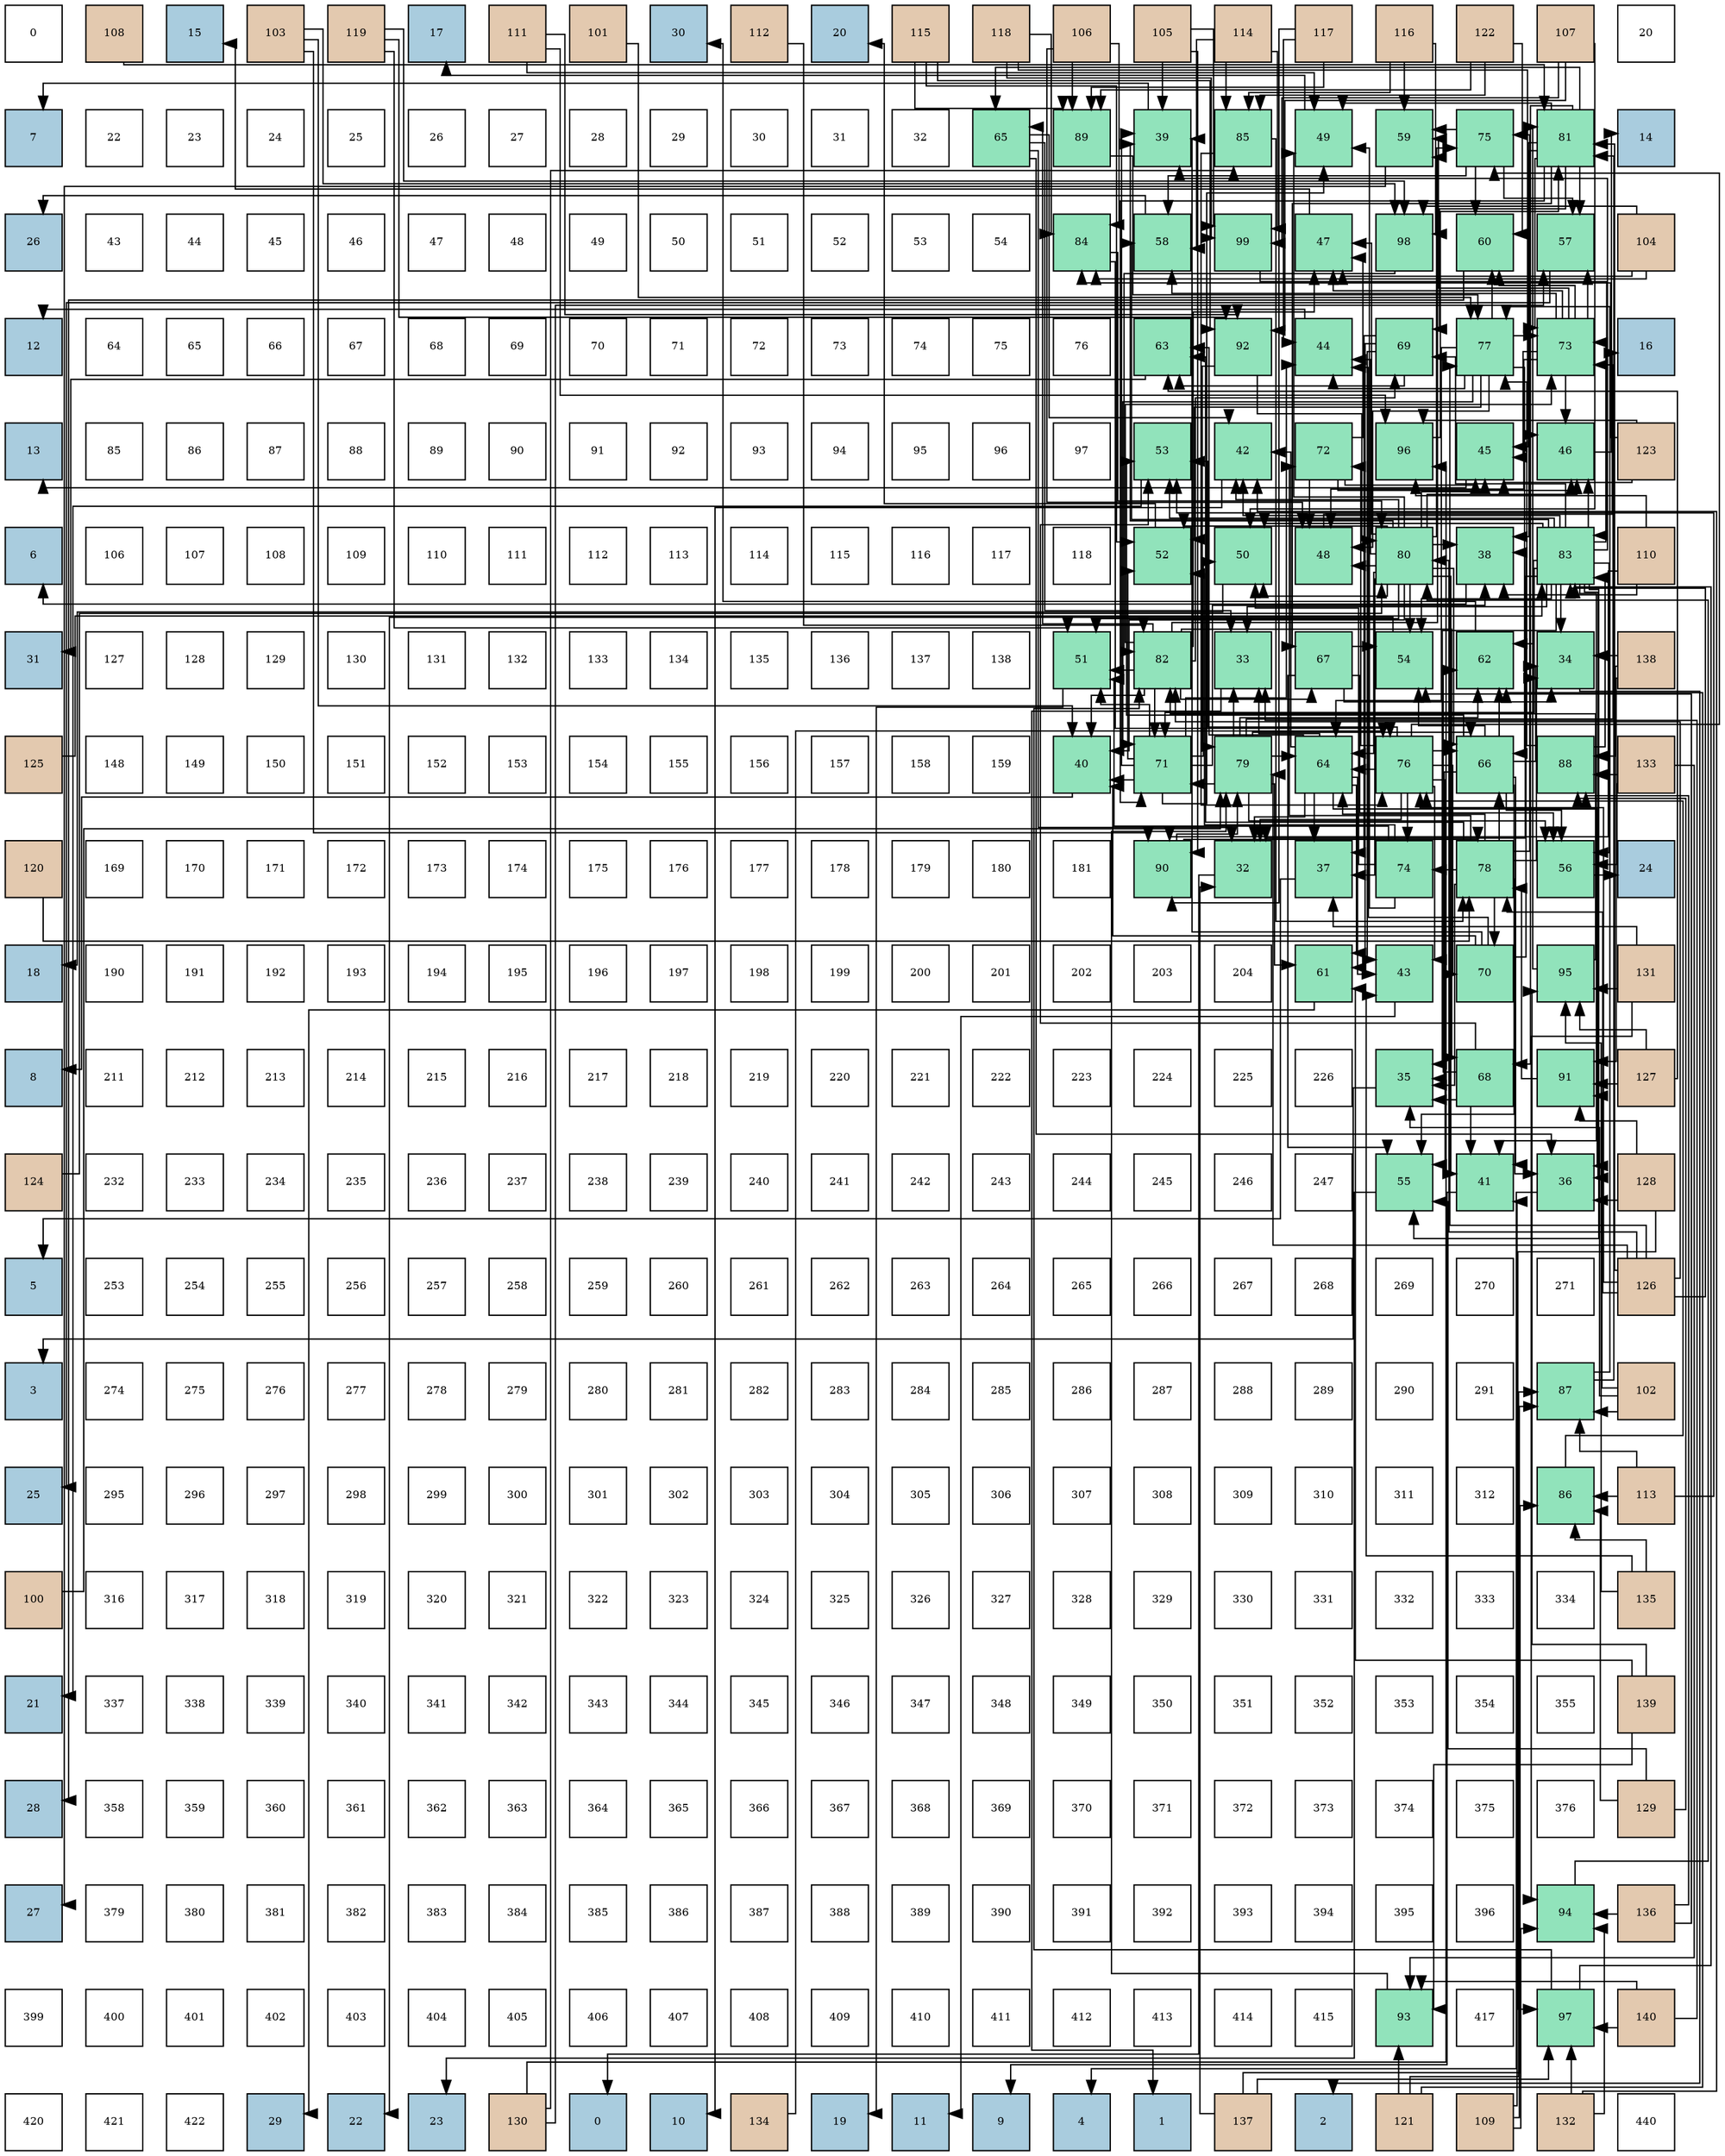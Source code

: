 digraph layout{
 rankdir=TB;
 splines=ortho;
 node [style=filled shape=square fixedsize=true width=0.6];
0[label="0", fontsize=8, fillcolor="#ffffff"];
1[label="108", fontsize=8, fillcolor="#e3c9af"];
2[label="15", fontsize=8, fillcolor="#a9ccde"];
3[label="103", fontsize=8, fillcolor="#e3c9af"];
4[label="119", fontsize=8, fillcolor="#e3c9af"];
5[label="17", fontsize=8, fillcolor="#a9ccde"];
6[label="111", fontsize=8, fillcolor="#e3c9af"];
7[label="101", fontsize=8, fillcolor="#e3c9af"];
8[label="30", fontsize=8, fillcolor="#a9ccde"];
9[label="112", fontsize=8, fillcolor="#e3c9af"];
10[label="20", fontsize=8, fillcolor="#a9ccde"];
11[label="115", fontsize=8, fillcolor="#e3c9af"];
12[label="118", fontsize=8, fillcolor="#e3c9af"];
13[label="106", fontsize=8, fillcolor="#e3c9af"];
14[label="105", fontsize=8, fillcolor="#e3c9af"];
15[label="114", fontsize=8, fillcolor="#e3c9af"];
16[label="117", fontsize=8, fillcolor="#e3c9af"];
17[label="116", fontsize=8, fillcolor="#e3c9af"];
18[label="122", fontsize=8, fillcolor="#e3c9af"];
19[label="107", fontsize=8, fillcolor="#e3c9af"];
20[label="20", fontsize=8, fillcolor="#ffffff"];
21[label="7", fontsize=8, fillcolor="#a9ccde"];
22[label="22", fontsize=8, fillcolor="#ffffff"];
23[label="23", fontsize=8, fillcolor="#ffffff"];
24[label="24", fontsize=8, fillcolor="#ffffff"];
25[label="25", fontsize=8, fillcolor="#ffffff"];
26[label="26", fontsize=8, fillcolor="#ffffff"];
27[label="27", fontsize=8, fillcolor="#ffffff"];
28[label="28", fontsize=8, fillcolor="#ffffff"];
29[label="29", fontsize=8, fillcolor="#ffffff"];
30[label="30", fontsize=8, fillcolor="#ffffff"];
31[label="31", fontsize=8, fillcolor="#ffffff"];
32[label="32", fontsize=8, fillcolor="#ffffff"];
33[label="65", fontsize=8, fillcolor="#91e3bb"];
34[label="89", fontsize=8, fillcolor="#91e3bb"];
35[label="39", fontsize=8, fillcolor="#91e3bb"];
36[label="85", fontsize=8, fillcolor="#91e3bb"];
37[label="49", fontsize=8, fillcolor="#91e3bb"];
38[label="59", fontsize=8, fillcolor="#91e3bb"];
39[label="75", fontsize=8, fillcolor="#91e3bb"];
40[label="81", fontsize=8, fillcolor="#91e3bb"];
41[label="14", fontsize=8, fillcolor="#a9ccde"];
42[label="26", fontsize=8, fillcolor="#a9ccde"];
43[label="43", fontsize=8, fillcolor="#ffffff"];
44[label="44", fontsize=8, fillcolor="#ffffff"];
45[label="45", fontsize=8, fillcolor="#ffffff"];
46[label="46", fontsize=8, fillcolor="#ffffff"];
47[label="47", fontsize=8, fillcolor="#ffffff"];
48[label="48", fontsize=8, fillcolor="#ffffff"];
49[label="49", fontsize=8, fillcolor="#ffffff"];
50[label="50", fontsize=8, fillcolor="#ffffff"];
51[label="51", fontsize=8, fillcolor="#ffffff"];
52[label="52", fontsize=8, fillcolor="#ffffff"];
53[label="53", fontsize=8, fillcolor="#ffffff"];
54[label="54", fontsize=8, fillcolor="#ffffff"];
55[label="84", fontsize=8, fillcolor="#91e3bb"];
56[label="58", fontsize=8, fillcolor="#91e3bb"];
57[label="99", fontsize=8, fillcolor="#91e3bb"];
58[label="47", fontsize=8, fillcolor="#91e3bb"];
59[label="98", fontsize=8, fillcolor="#91e3bb"];
60[label="60", fontsize=8, fillcolor="#91e3bb"];
61[label="57", fontsize=8, fillcolor="#91e3bb"];
62[label="104", fontsize=8, fillcolor="#e3c9af"];
63[label="12", fontsize=8, fillcolor="#a9ccde"];
64[label="64", fontsize=8, fillcolor="#ffffff"];
65[label="65", fontsize=8, fillcolor="#ffffff"];
66[label="66", fontsize=8, fillcolor="#ffffff"];
67[label="67", fontsize=8, fillcolor="#ffffff"];
68[label="68", fontsize=8, fillcolor="#ffffff"];
69[label="69", fontsize=8, fillcolor="#ffffff"];
70[label="70", fontsize=8, fillcolor="#ffffff"];
71[label="71", fontsize=8, fillcolor="#ffffff"];
72[label="72", fontsize=8, fillcolor="#ffffff"];
73[label="73", fontsize=8, fillcolor="#ffffff"];
74[label="74", fontsize=8, fillcolor="#ffffff"];
75[label="75", fontsize=8, fillcolor="#ffffff"];
76[label="76", fontsize=8, fillcolor="#ffffff"];
77[label="63", fontsize=8, fillcolor="#91e3bb"];
78[label="92", fontsize=8, fillcolor="#91e3bb"];
79[label="44", fontsize=8, fillcolor="#91e3bb"];
80[label="69", fontsize=8, fillcolor="#91e3bb"];
81[label="77", fontsize=8, fillcolor="#91e3bb"];
82[label="73", fontsize=8, fillcolor="#91e3bb"];
83[label="16", fontsize=8, fillcolor="#a9ccde"];
84[label="13", fontsize=8, fillcolor="#a9ccde"];
85[label="85", fontsize=8, fillcolor="#ffffff"];
86[label="86", fontsize=8, fillcolor="#ffffff"];
87[label="87", fontsize=8, fillcolor="#ffffff"];
88[label="88", fontsize=8, fillcolor="#ffffff"];
89[label="89", fontsize=8, fillcolor="#ffffff"];
90[label="90", fontsize=8, fillcolor="#ffffff"];
91[label="91", fontsize=8, fillcolor="#ffffff"];
92[label="92", fontsize=8, fillcolor="#ffffff"];
93[label="93", fontsize=8, fillcolor="#ffffff"];
94[label="94", fontsize=8, fillcolor="#ffffff"];
95[label="95", fontsize=8, fillcolor="#ffffff"];
96[label="96", fontsize=8, fillcolor="#ffffff"];
97[label="97", fontsize=8, fillcolor="#ffffff"];
98[label="53", fontsize=8, fillcolor="#91e3bb"];
99[label="42", fontsize=8, fillcolor="#91e3bb"];
100[label="72", fontsize=8, fillcolor="#91e3bb"];
101[label="96", fontsize=8, fillcolor="#91e3bb"];
102[label="45", fontsize=8, fillcolor="#91e3bb"];
103[label="46", fontsize=8, fillcolor="#91e3bb"];
104[label="123", fontsize=8, fillcolor="#e3c9af"];
105[label="6", fontsize=8, fillcolor="#a9ccde"];
106[label="106", fontsize=8, fillcolor="#ffffff"];
107[label="107", fontsize=8, fillcolor="#ffffff"];
108[label="108", fontsize=8, fillcolor="#ffffff"];
109[label="109", fontsize=8, fillcolor="#ffffff"];
110[label="110", fontsize=8, fillcolor="#ffffff"];
111[label="111", fontsize=8, fillcolor="#ffffff"];
112[label="112", fontsize=8, fillcolor="#ffffff"];
113[label="113", fontsize=8, fillcolor="#ffffff"];
114[label="114", fontsize=8, fillcolor="#ffffff"];
115[label="115", fontsize=8, fillcolor="#ffffff"];
116[label="116", fontsize=8, fillcolor="#ffffff"];
117[label="117", fontsize=8, fillcolor="#ffffff"];
118[label="118", fontsize=8, fillcolor="#ffffff"];
119[label="52", fontsize=8, fillcolor="#91e3bb"];
120[label="50", fontsize=8, fillcolor="#91e3bb"];
121[label="48", fontsize=8, fillcolor="#91e3bb"];
122[label="80", fontsize=8, fillcolor="#91e3bb"];
123[label="38", fontsize=8, fillcolor="#91e3bb"];
124[label="83", fontsize=8, fillcolor="#91e3bb"];
125[label="110", fontsize=8, fillcolor="#e3c9af"];
126[label="31", fontsize=8, fillcolor="#a9ccde"];
127[label="127", fontsize=8, fillcolor="#ffffff"];
128[label="128", fontsize=8, fillcolor="#ffffff"];
129[label="129", fontsize=8, fillcolor="#ffffff"];
130[label="130", fontsize=8, fillcolor="#ffffff"];
131[label="131", fontsize=8, fillcolor="#ffffff"];
132[label="132", fontsize=8, fillcolor="#ffffff"];
133[label="133", fontsize=8, fillcolor="#ffffff"];
134[label="134", fontsize=8, fillcolor="#ffffff"];
135[label="135", fontsize=8, fillcolor="#ffffff"];
136[label="136", fontsize=8, fillcolor="#ffffff"];
137[label="137", fontsize=8, fillcolor="#ffffff"];
138[label="138", fontsize=8, fillcolor="#ffffff"];
139[label="51", fontsize=8, fillcolor="#91e3bb"];
140[label="82", fontsize=8, fillcolor="#91e3bb"];
141[label="33", fontsize=8, fillcolor="#91e3bb"];
142[label="67", fontsize=8, fillcolor="#91e3bb"];
143[label="54", fontsize=8, fillcolor="#91e3bb"];
144[label="62", fontsize=8, fillcolor="#91e3bb"];
145[label="34", fontsize=8, fillcolor="#91e3bb"];
146[label="138", fontsize=8, fillcolor="#e3c9af"];
147[label="125", fontsize=8, fillcolor="#e3c9af"];
148[label="148", fontsize=8, fillcolor="#ffffff"];
149[label="149", fontsize=8, fillcolor="#ffffff"];
150[label="150", fontsize=8, fillcolor="#ffffff"];
151[label="151", fontsize=8, fillcolor="#ffffff"];
152[label="152", fontsize=8, fillcolor="#ffffff"];
153[label="153", fontsize=8, fillcolor="#ffffff"];
154[label="154", fontsize=8, fillcolor="#ffffff"];
155[label="155", fontsize=8, fillcolor="#ffffff"];
156[label="156", fontsize=8, fillcolor="#ffffff"];
157[label="157", fontsize=8, fillcolor="#ffffff"];
158[label="158", fontsize=8, fillcolor="#ffffff"];
159[label="159", fontsize=8, fillcolor="#ffffff"];
160[label="40", fontsize=8, fillcolor="#91e3bb"];
161[label="71", fontsize=8, fillcolor="#91e3bb"];
162[label="79", fontsize=8, fillcolor="#91e3bb"];
163[label="64", fontsize=8, fillcolor="#91e3bb"];
164[label="76", fontsize=8, fillcolor="#91e3bb"];
165[label="66", fontsize=8, fillcolor="#91e3bb"];
166[label="88", fontsize=8, fillcolor="#91e3bb"];
167[label="133", fontsize=8, fillcolor="#e3c9af"];
168[label="120", fontsize=8, fillcolor="#e3c9af"];
169[label="169", fontsize=8, fillcolor="#ffffff"];
170[label="170", fontsize=8, fillcolor="#ffffff"];
171[label="171", fontsize=8, fillcolor="#ffffff"];
172[label="172", fontsize=8, fillcolor="#ffffff"];
173[label="173", fontsize=8, fillcolor="#ffffff"];
174[label="174", fontsize=8, fillcolor="#ffffff"];
175[label="175", fontsize=8, fillcolor="#ffffff"];
176[label="176", fontsize=8, fillcolor="#ffffff"];
177[label="177", fontsize=8, fillcolor="#ffffff"];
178[label="178", fontsize=8, fillcolor="#ffffff"];
179[label="179", fontsize=8, fillcolor="#ffffff"];
180[label="180", fontsize=8, fillcolor="#ffffff"];
181[label="181", fontsize=8, fillcolor="#ffffff"];
182[label="90", fontsize=8, fillcolor="#91e3bb"];
183[label="32", fontsize=8, fillcolor="#91e3bb"];
184[label="37", fontsize=8, fillcolor="#91e3bb"];
185[label="74", fontsize=8, fillcolor="#91e3bb"];
186[label="78", fontsize=8, fillcolor="#91e3bb"];
187[label="56", fontsize=8, fillcolor="#91e3bb"];
188[label="24", fontsize=8, fillcolor="#a9ccde"];
189[label="18", fontsize=8, fillcolor="#a9ccde"];
190[label="190", fontsize=8, fillcolor="#ffffff"];
191[label="191", fontsize=8, fillcolor="#ffffff"];
192[label="192", fontsize=8, fillcolor="#ffffff"];
193[label="193", fontsize=8, fillcolor="#ffffff"];
194[label="194", fontsize=8, fillcolor="#ffffff"];
195[label="195", fontsize=8, fillcolor="#ffffff"];
196[label="196", fontsize=8, fillcolor="#ffffff"];
197[label="197", fontsize=8, fillcolor="#ffffff"];
198[label="198", fontsize=8, fillcolor="#ffffff"];
199[label="199", fontsize=8, fillcolor="#ffffff"];
200[label="200", fontsize=8, fillcolor="#ffffff"];
201[label="201", fontsize=8, fillcolor="#ffffff"];
202[label="202", fontsize=8, fillcolor="#ffffff"];
203[label="203", fontsize=8, fillcolor="#ffffff"];
204[label="204", fontsize=8, fillcolor="#ffffff"];
205[label="61", fontsize=8, fillcolor="#91e3bb"];
206[label="43", fontsize=8, fillcolor="#91e3bb"];
207[label="70", fontsize=8, fillcolor="#91e3bb"];
208[label="95", fontsize=8, fillcolor="#91e3bb"];
209[label="131", fontsize=8, fillcolor="#e3c9af"];
210[label="8", fontsize=8, fillcolor="#a9ccde"];
211[label="211", fontsize=8, fillcolor="#ffffff"];
212[label="212", fontsize=8, fillcolor="#ffffff"];
213[label="213", fontsize=8, fillcolor="#ffffff"];
214[label="214", fontsize=8, fillcolor="#ffffff"];
215[label="215", fontsize=8, fillcolor="#ffffff"];
216[label="216", fontsize=8, fillcolor="#ffffff"];
217[label="217", fontsize=8, fillcolor="#ffffff"];
218[label="218", fontsize=8, fillcolor="#ffffff"];
219[label="219", fontsize=8, fillcolor="#ffffff"];
220[label="220", fontsize=8, fillcolor="#ffffff"];
221[label="221", fontsize=8, fillcolor="#ffffff"];
222[label="222", fontsize=8, fillcolor="#ffffff"];
223[label="223", fontsize=8, fillcolor="#ffffff"];
224[label="224", fontsize=8, fillcolor="#ffffff"];
225[label="225", fontsize=8, fillcolor="#ffffff"];
226[label="226", fontsize=8, fillcolor="#ffffff"];
227[label="35", fontsize=8, fillcolor="#91e3bb"];
228[label="68", fontsize=8, fillcolor="#91e3bb"];
229[label="91", fontsize=8, fillcolor="#91e3bb"];
230[label="127", fontsize=8, fillcolor="#e3c9af"];
231[label="124", fontsize=8, fillcolor="#e3c9af"];
232[label="232", fontsize=8, fillcolor="#ffffff"];
233[label="233", fontsize=8, fillcolor="#ffffff"];
234[label="234", fontsize=8, fillcolor="#ffffff"];
235[label="235", fontsize=8, fillcolor="#ffffff"];
236[label="236", fontsize=8, fillcolor="#ffffff"];
237[label="237", fontsize=8, fillcolor="#ffffff"];
238[label="238", fontsize=8, fillcolor="#ffffff"];
239[label="239", fontsize=8, fillcolor="#ffffff"];
240[label="240", fontsize=8, fillcolor="#ffffff"];
241[label="241", fontsize=8, fillcolor="#ffffff"];
242[label="242", fontsize=8, fillcolor="#ffffff"];
243[label="243", fontsize=8, fillcolor="#ffffff"];
244[label="244", fontsize=8, fillcolor="#ffffff"];
245[label="245", fontsize=8, fillcolor="#ffffff"];
246[label="246", fontsize=8, fillcolor="#ffffff"];
247[label="247", fontsize=8, fillcolor="#ffffff"];
248[label="55", fontsize=8, fillcolor="#91e3bb"];
249[label="41", fontsize=8, fillcolor="#91e3bb"];
250[label="36", fontsize=8, fillcolor="#91e3bb"];
251[label="128", fontsize=8, fillcolor="#e3c9af"];
252[label="5", fontsize=8, fillcolor="#a9ccde"];
253[label="253", fontsize=8, fillcolor="#ffffff"];
254[label="254", fontsize=8, fillcolor="#ffffff"];
255[label="255", fontsize=8, fillcolor="#ffffff"];
256[label="256", fontsize=8, fillcolor="#ffffff"];
257[label="257", fontsize=8, fillcolor="#ffffff"];
258[label="258", fontsize=8, fillcolor="#ffffff"];
259[label="259", fontsize=8, fillcolor="#ffffff"];
260[label="260", fontsize=8, fillcolor="#ffffff"];
261[label="261", fontsize=8, fillcolor="#ffffff"];
262[label="262", fontsize=8, fillcolor="#ffffff"];
263[label="263", fontsize=8, fillcolor="#ffffff"];
264[label="264", fontsize=8, fillcolor="#ffffff"];
265[label="265", fontsize=8, fillcolor="#ffffff"];
266[label="266", fontsize=8, fillcolor="#ffffff"];
267[label="267", fontsize=8, fillcolor="#ffffff"];
268[label="268", fontsize=8, fillcolor="#ffffff"];
269[label="269", fontsize=8, fillcolor="#ffffff"];
270[label="270", fontsize=8, fillcolor="#ffffff"];
271[label="271", fontsize=8, fillcolor="#ffffff"];
272[label="126", fontsize=8, fillcolor="#e3c9af"];
273[label="3", fontsize=8, fillcolor="#a9ccde"];
274[label="274", fontsize=8, fillcolor="#ffffff"];
275[label="275", fontsize=8, fillcolor="#ffffff"];
276[label="276", fontsize=8, fillcolor="#ffffff"];
277[label="277", fontsize=8, fillcolor="#ffffff"];
278[label="278", fontsize=8, fillcolor="#ffffff"];
279[label="279", fontsize=8, fillcolor="#ffffff"];
280[label="280", fontsize=8, fillcolor="#ffffff"];
281[label="281", fontsize=8, fillcolor="#ffffff"];
282[label="282", fontsize=8, fillcolor="#ffffff"];
283[label="283", fontsize=8, fillcolor="#ffffff"];
284[label="284", fontsize=8, fillcolor="#ffffff"];
285[label="285", fontsize=8, fillcolor="#ffffff"];
286[label="286", fontsize=8, fillcolor="#ffffff"];
287[label="287", fontsize=8, fillcolor="#ffffff"];
288[label="288", fontsize=8, fillcolor="#ffffff"];
289[label="289", fontsize=8, fillcolor="#ffffff"];
290[label="290", fontsize=8, fillcolor="#ffffff"];
291[label="291", fontsize=8, fillcolor="#ffffff"];
292[label="87", fontsize=8, fillcolor="#91e3bb"];
293[label="102", fontsize=8, fillcolor="#e3c9af"];
294[label="25", fontsize=8, fillcolor="#a9ccde"];
295[label="295", fontsize=8, fillcolor="#ffffff"];
296[label="296", fontsize=8, fillcolor="#ffffff"];
297[label="297", fontsize=8, fillcolor="#ffffff"];
298[label="298", fontsize=8, fillcolor="#ffffff"];
299[label="299", fontsize=8, fillcolor="#ffffff"];
300[label="300", fontsize=8, fillcolor="#ffffff"];
301[label="301", fontsize=8, fillcolor="#ffffff"];
302[label="302", fontsize=8, fillcolor="#ffffff"];
303[label="303", fontsize=8, fillcolor="#ffffff"];
304[label="304", fontsize=8, fillcolor="#ffffff"];
305[label="305", fontsize=8, fillcolor="#ffffff"];
306[label="306", fontsize=8, fillcolor="#ffffff"];
307[label="307", fontsize=8, fillcolor="#ffffff"];
308[label="308", fontsize=8, fillcolor="#ffffff"];
309[label="309", fontsize=8, fillcolor="#ffffff"];
310[label="310", fontsize=8, fillcolor="#ffffff"];
311[label="311", fontsize=8, fillcolor="#ffffff"];
312[label="312", fontsize=8, fillcolor="#ffffff"];
313[label="86", fontsize=8, fillcolor="#91e3bb"];
314[label="113", fontsize=8, fillcolor="#e3c9af"];
315[label="100", fontsize=8, fillcolor="#e3c9af"];
316[label="316", fontsize=8, fillcolor="#ffffff"];
317[label="317", fontsize=8, fillcolor="#ffffff"];
318[label="318", fontsize=8, fillcolor="#ffffff"];
319[label="319", fontsize=8, fillcolor="#ffffff"];
320[label="320", fontsize=8, fillcolor="#ffffff"];
321[label="321", fontsize=8, fillcolor="#ffffff"];
322[label="322", fontsize=8, fillcolor="#ffffff"];
323[label="323", fontsize=8, fillcolor="#ffffff"];
324[label="324", fontsize=8, fillcolor="#ffffff"];
325[label="325", fontsize=8, fillcolor="#ffffff"];
326[label="326", fontsize=8, fillcolor="#ffffff"];
327[label="327", fontsize=8, fillcolor="#ffffff"];
328[label="328", fontsize=8, fillcolor="#ffffff"];
329[label="329", fontsize=8, fillcolor="#ffffff"];
330[label="330", fontsize=8, fillcolor="#ffffff"];
331[label="331", fontsize=8, fillcolor="#ffffff"];
332[label="332", fontsize=8, fillcolor="#ffffff"];
333[label="333", fontsize=8, fillcolor="#ffffff"];
334[label="334", fontsize=8, fillcolor="#ffffff"];
335[label="135", fontsize=8, fillcolor="#e3c9af"];
336[label="21", fontsize=8, fillcolor="#a9ccde"];
337[label="337", fontsize=8, fillcolor="#ffffff"];
338[label="338", fontsize=8, fillcolor="#ffffff"];
339[label="339", fontsize=8, fillcolor="#ffffff"];
340[label="340", fontsize=8, fillcolor="#ffffff"];
341[label="341", fontsize=8, fillcolor="#ffffff"];
342[label="342", fontsize=8, fillcolor="#ffffff"];
343[label="343", fontsize=8, fillcolor="#ffffff"];
344[label="344", fontsize=8, fillcolor="#ffffff"];
345[label="345", fontsize=8, fillcolor="#ffffff"];
346[label="346", fontsize=8, fillcolor="#ffffff"];
347[label="347", fontsize=8, fillcolor="#ffffff"];
348[label="348", fontsize=8, fillcolor="#ffffff"];
349[label="349", fontsize=8, fillcolor="#ffffff"];
350[label="350", fontsize=8, fillcolor="#ffffff"];
351[label="351", fontsize=8, fillcolor="#ffffff"];
352[label="352", fontsize=8, fillcolor="#ffffff"];
353[label="353", fontsize=8, fillcolor="#ffffff"];
354[label="354", fontsize=8, fillcolor="#ffffff"];
355[label="355", fontsize=8, fillcolor="#ffffff"];
356[label="139", fontsize=8, fillcolor="#e3c9af"];
357[label="28", fontsize=8, fillcolor="#a9ccde"];
358[label="358", fontsize=8, fillcolor="#ffffff"];
359[label="359", fontsize=8, fillcolor="#ffffff"];
360[label="360", fontsize=8, fillcolor="#ffffff"];
361[label="361", fontsize=8, fillcolor="#ffffff"];
362[label="362", fontsize=8, fillcolor="#ffffff"];
363[label="363", fontsize=8, fillcolor="#ffffff"];
364[label="364", fontsize=8, fillcolor="#ffffff"];
365[label="365", fontsize=8, fillcolor="#ffffff"];
366[label="366", fontsize=8, fillcolor="#ffffff"];
367[label="367", fontsize=8, fillcolor="#ffffff"];
368[label="368", fontsize=8, fillcolor="#ffffff"];
369[label="369", fontsize=8, fillcolor="#ffffff"];
370[label="370", fontsize=8, fillcolor="#ffffff"];
371[label="371", fontsize=8, fillcolor="#ffffff"];
372[label="372", fontsize=8, fillcolor="#ffffff"];
373[label="373", fontsize=8, fillcolor="#ffffff"];
374[label="374", fontsize=8, fillcolor="#ffffff"];
375[label="375", fontsize=8, fillcolor="#ffffff"];
376[label="376", fontsize=8, fillcolor="#ffffff"];
377[label="129", fontsize=8, fillcolor="#e3c9af"];
378[label="27", fontsize=8, fillcolor="#a9ccde"];
379[label="379", fontsize=8, fillcolor="#ffffff"];
380[label="380", fontsize=8, fillcolor="#ffffff"];
381[label="381", fontsize=8, fillcolor="#ffffff"];
382[label="382", fontsize=8, fillcolor="#ffffff"];
383[label="383", fontsize=8, fillcolor="#ffffff"];
384[label="384", fontsize=8, fillcolor="#ffffff"];
385[label="385", fontsize=8, fillcolor="#ffffff"];
386[label="386", fontsize=8, fillcolor="#ffffff"];
387[label="387", fontsize=8, fillcolor="#ffffff"];
388[label="388", fontsize=8, fillcolor="#ffffff"];
389[label="389", fontsize=8, fillcolor="#ffffff"];
390[label="390", fontsize=8, fillcolor="#ffffff"];
391[label="391", fontsize=8, fillcolor="#ffffff"];
392[label="392", fontsize=8, fillcolor="#ffffff"];
393[label="393", fontsize=8, fillcolor="#ffffff"];
394[label="394", fontsize=8, fillcolor="#ffffff"];
395[label="395", fontsize=8, fillcolor="#ffffff"];
396[label="396", fontsize=8, fillcolor="#ffffff"];
397[label="94", fontsize=8, fillcolor="#91e3bb"];
398[label="136", fontsize=8, fillcolor="#e3c9af"];
399[label="399", fontsize=8, fillcolor="#ffffff"];
400[label="400", fontsize=8, fillcolor="#ffffff"];
401[label="401", fontsize=8, fillcolor="#ffffff"];
402[label="402", fontsize=8, fillcolor="#ffffff"];
403[label="403", fontsize=8, fillcolor="#ffffff"];
404[label="404", fontsize=8, fillcolor="#ffffff"];
405[label="405", fontsize=8, fillcolor="#ffffff"];
406[label="406", fontsize=8, fillcolor="#ffffff"];
407[label="407", fontsize=8, fillcolor="#ffffff"];
408[label="408", fontsize=8, fillcolor="#ffffff"];
409[label="409", fontsize=8, fillcolor="#ffffff"];
410[label="410", fontsize=8, fillcolor="#ffffff"];
411[label="411", fontsize=8, fillcolor="#ffffff"];
412[label="412", fontsize=8, fillcolor="#ffffff"];
413[label="413", fontsize=8, fillcolor="#ffffff"];
414[label="414", fontsize=8, fillcolor="#ffffff"];
415[label="415", fontsize=8, fillcolor="#ffffff"];
416[label="93", fontsize=8, fillcolor="#91e3bb"];
417[label="417", fontsize=8, fillcolor="#ffffff"];
418[label="97", fontsize=8, fillcolor="#91e3bb"];
419[label="140", fontsize=8, fillcolor="#e3c9af"];
420[label="420", fontsize=8, fillcolor="#ffffff"];
421[label="421", fontsize=8, fillcolor="#ffffff"];
422[label="422", fontsize=8, fillcolor="#ffffff"];
423[label="29", fontsize=8, fillcolor="#a9ccde"];
424[label="22", fontsize=8, fillcolor="#a9ccde"];
425[label="23", fontsize=8, fillcolor="#a9ccde"];
426[label="130", fontsize=8, fillcolor="#e3c9af"];
427[label="0", fontsize=8, fillcolor="#a9ccde"];
428[label="10", fontsize=8, fillcolor="#a9ccde"];
429[label="134", fontsize=8, fillcolor="#e3c9af"];
430[label="19", fontsize=8, fillcolor="#a9ccde"];
431[label="11", fontsize=8, fillcolor="#a9ccde"];
432[label="9", fontsize=8, fillcolor="#a9ccde"];
433[label="4", fontsize=8, fillcolor="#a9ccde"];
434[label="1", fontsize=8, fillcolor="#a9ccde"];
435[label="137", fontsize=8, fillcolor="#e3c9af"];
436[label="2", fontsize=8, fillcolor="#a9ccde"];
437[label="121", fontsize=8, fillcolor="#e3c9af"];
438[label="109", fontsize=8, fillcolor="#e3c9af"];
439[label="132", fontsize=8, fillcolor="#e3c9af"];
440[label="440", fontsize=8, fillcolor="#ffffff"];
edge [constraint=false, style=vis];183 -> 427;
141 -> 434;
145 -> 436;
227 -> 273;
250 -> 433;
184 -> 252;
123 -> 105;
35 -> 21;
160 -> 210;
249 -> 432;
99 -> 428;
206 -> 431;
79 -> 63;
102 -> 84;
103 -> 41;
58 -> 2;
121 -> 83;
37 -> 5;
120 -> 189;
139 -> 430;
119 -> 10;
98 -> 336;
143 -> 424;
248 -> 425;
187 -> 188;
61 -> 294;
56 -> 42;
38 -> 378;
60 -> 357;
205 -> 423;
144 -> 8;
77 -> 126;
163 -> 183;
163 -> 141;
163 -> 250;
163 -> 184;
163 -> 99;
163 -> 206;
163 -> 205;
163 -> 77;
33 -> 183;
33 -> 141;
33 -> 250;
33 -> 99;
165 -> 145;
165 -> 227;
165 -> 249;
165 -> 98;
165 -> 143;
165 -> 248;
165 -> 187;
165 -> 144;
142 -> 145;
142 -> 143;
142 -> 248;
142 -> 187;
228 -> 227;
228 -> 249;
228 -> 98;
228 -> 144;
80 -> 184;
80 -> 206;
80 -> 205;
80 -> 77;
207 -> 123;
207 -> 35;
207 -> 160;
207 -> 79;
161 -> 123;
161 -> 35;
161 -> 160;
161 -> 79;
161 -> 37;
161 -> 120;
161 -> 139;
161 -> 119;
100 -> 102;
100 -> 103;
100 -> 58;
100 -> 121;
82 -> 102;
82 -> 103;
82 -> 58;
82 -> 121;
82 -> 61;
82 -> 56;
82 -> 38;
82 -> 60;
185 -> 37;
185 -> 120;
185 -> 139;
185 -> 119;
39 -> 61;
39 -> 56;
39 -> 38;
39 -> 60;
164 -> 183;
164 -> 206;
164 -> 98;
164 -> 248;
164 -> 163;
164 -> 165;
164 -> 207;
164 -> 100;
164 -> 185;
164 -> 39;
81 -> 79;
81 -> 121;
81 -> 119;
81 -> 60;
81 -> 163;
81 -> 165;
81 -> 161;
81 -> 82;
186 -> 145;
186 -> 227;
186 -> 250;
186 -> 77;
186 -> 163;
186 -> 165;
186 -> 207;
186 -> 100;
186 -> 185;
186 -> 39;
162 -> 141;
162 -> 187;
162 -> 205;
162 -> 144;
162 -> 163;
162 -> 165;
162 -> 161;
162 -> 82;
122 -> 184;
122 -> 123;
122 -> 35;
122 -> 160;
122 -> 249;
122 -> 99;
122 -> 79;
122 -> 102;
122 -> 103;
122 -> 58;
122 -> 121;
122 -> 37;
122 -> 120;
122 -> 139;
122 -> 119;
122 -> 143;
122 -> 163;
122 -> 165;
122 -> 39;
40 -> 123;
40 -> 102;
40 -> 37;
40 -> 61;
40 -> 33;
40 -> 142;
40 -> 228;
40 -> 80;
40 -> 161;
40 -> 82;
140 -> 160;
140 -> 58;
140 -> 139;
140 -> 38;
140 -> 33;
140 -> 142;
140 -> 228;
140 -> 80;
140 -> 161;
140 -> 82;
124 -> 183;
124 -> 141;
124 -> 145;
124 -> 227;
124 -> 250;
124 -> 35;
124 -> 249;
124 -> 99;
124 -> 103;
124 -> 120;
124 -> 98;
124 -> 143;
124 -> 248;
124 -> 187;
124 -> 56;
124 -> 144;
124 -> 80;
124 -> 161;
124 -> 82;
55 -> 164;
55 -> 122;
36 -> 164;
36 -> 186;
313 -> 164;
292 -> 81;
292 -> 40;
166 -> 81;
166 -> 124;
34 -> 81;
182 -> 186;
182 -> 162;
229 -> 186;
78 -> 162;
78 -> 122;
416 -> 162;
397 -> 122;
208 -> 40;
208 -> 140;
101 -> 40;
418 -> 140;
418 -> 124;
59 -> 140;
57 -> 124;
315 -> 162;
7 -> 81;
293 -> 227;
293 -> 292;
293 -> 229;
3 -> 160;
3 -> 182;
3 -> 59;
62 -> 58;
62 -> 55;
62 -> 59;
14 -> 35;
14 -> 182;
14 -> 57;
13 -> 121;
13 -> 55;
13 -> 34;
19 -> 120;
19 -> 78;
19 -> 57;
1 -> 40;
438 -> 249;
438 -> 292;
438 -> 397;
125 -> 123;
125 -> 182;
125 -> 101;
6 -> 37;
6 -> 78;
6 -> 101;
9 -> 140;
314 -> 98;
314 -> 313;
314 -> 292;
15 -> 56;
15 -> 36;
15 -> 57;
11 -> 119;
11 -> 34;
11 -> 78;
17 -> 38;
17 -> 36;
17 -> 59;
16 -> 79;
16 -> 34;
16 -> 182;
12 -> 103;
12 -> 55;
12 -> 57;
4 -> 139;
4 -> 78;
4 -> 59;
168 -> 186;
437 -> 144;
437 -> 292;
437 -> 416;
18 -> 60;
18 -> 36;
18 -> 34;
104 -> 102;
104 -> 55;
104 -> 101;
231 -> 122;
147 -> 124;
272 -> 164;
272 -> 81;
272 -> 186;
272 -> 162;
272 -> 122;
272 -> 40;
272 -> 140;
272 -> 124;
230 -> 77;
230 -> 229;
230 -> 208;
251 -> 250;
251 -> 229;
251 -> 418;
377 -> 248;
377 -> 313;
377 -> 166;
426 -> 61;
426 -> 36;
426 -> 101;
209 -> 184;
209 -> 397;
209 -> 208;
439 -> 99;
439 -> 397;
439 -> 418;
167 -> 187;
167 -> 166;
167 -> 416;
429 -> 164;
335 -> 206;
335 -> 313;
335 -> 208;
398 -> 143;
398 -> 166;
398 -> 397;
435 -> 183;
435 -> 313;
435 -> 418;
146 -> 145;
146 -> 166;
146 -> 229;
356 -> 205;
356 -> 416;
356 -> 208;
419 -> 141;
419 -> 416;
419 -> 418;
edge [constraint=true, style=invis];
0 -> 21 -> 42 -> 63 -> 84 -> 105 -> 126 -> 147 -> 168 -> 189 -> 210 -> 231 -> 252 -> 273 -> 294 -> 315 -> 336 -> 357 -> 378 -> 399 -> 420;
1 -> 22 -> 43 -> 64 -> 85 -> 106 -> 127 -> 148 -> 169 -> 190 -> 211 -> 232 -> 253 -> 274 -> 295 -> 316 -> 337 -> 358 -> 379 -> 400 -> 421;
2 -> 23 -> 44 -> 65 -> 86 -> 107 -> 128 -> 149 -> 170 -> 191 -> 212 -> 233 -> 254 -> 275 -> 296 -> 317 -> 338 -> 359 -> 380 -> 401 -> 422;
3 -> 24 -> 45 -> 66 -> 87 -> 108 -> 129 -> 150 -> 171 -> 192 -> 213 -> 234 -> 255 -> 276 -> 297 -> 318 -> 339 -> 360 -> 381 -> 402 -> 423;
4 -> 25 -> 46 -> 67 -> 88 -> 109 -> 130 -> 151 -> 172 -> 193 -> 214 -> 235 -> 256 -> 277 -> 298 -> 319 -> 340 -> 361 -> 382 -> 403 -> 424;
5 -> 26 -> 47 -> 68 -> 89 -> 110 -> 131 -> 152 -> 173 -> 194 -> 215 -> 236 -> 257 -> 278 -> 299 -> 320 -> 341 -> 362 -> 383 -> 404 -> 425;
6 -> 27 -> 48 -> 69 -> 90 -> 111 -> 132 -> 153 -> 174 -> 195 -> 216 -> 237 -> 258 -> 279 -> 300 -> 321 -> 342 -> 363 -> 384 -> 405 -> 426;
7 -> 28 -> 49 -> 70 -> 91 -> 112 -> 133 -> 154 -> 175 -> 196 -> 217 -> 238 -> 259 -> 280 -> 301 -> 322 -> 343 -> 364 -> 385 -> 406 -> 427;
8 -> 29 -> 50 -> 71 -> 92 -> 113 -> 134 -> 155 -> 176 -> 197 -> 218 -> 239 -> 260 -> 281 -> 302 -> 323 -> 344 -> 365 -> 386 -> 407 -> 428;
9 -> 30 -> 51 -> 72 -> 93 -> 114 -> 135 -> 156 -> 177 -> 198 -> 219 -> 240 -> 261 -> 282 -> 303 -> 324 -> 345 -> 366 -> 387 -> 408 -> 429;
10 -> 31 -> 52 -> 73 -> 94 -> 115 -> 136 -> 157 -> 178 -> 199 -> 220 -> 241 -> 262 -> 283 -> 304 -> 325 -> 346 -> 367 -> 388 -> 409 -> 430;
11 -> 32 -> 53 -> 74 -> 95 -> 116 -> 137 -> 158 -> 179 -> 200 -> 221 -> 242 -> 263 -> 284 -> 305 -> 326 -> 347 -> 368 -> 389 -> 410 -> 431;
12 -> 33 -> 54 -> 75 -> 96 -> 117 -> 138 -> 159 -> 180 -> 201 -> 222 -> 243 -> 264 -> 285 -> 306 -> 327 -> 348 -> 369 -> 390 -> 411 -> 432;
13 -> 34 -> 55 -> 76 -> 97 -> 118 -> 139 -> 160 -> 181 -> 202 -> 223 -> 244 -> 265 -> 286 -> 307 -> 328 -> 349 -> 370 -> 391 -> 412 -> 433;
14 -> 35 -> 56 -> 77 -> 98 -> 119 -> 140 -> 161 -> 182 -> 203 -> 224 -> 245 -> 266 -> 287 -> 308 -> 329 -> 350 -> 371 -> 392 -> 413 -> 434;
15 -> 36 -> 57 -> 78 -> 99 -> 120 -> 141 -> 162 -> 183 -> 204 -> 225 -> 246 -> 267 -> 288 -> 309 -> 330 -> 351 -> 372 -> 393 -> 414 -> 435;
16 -> 37 -> 58 -> 79 -> 100 -> 121 -> 142 -> 163 -> 184 -> 205 -> 226 -> 247 -> 268 -> 289 -> 310 -> 331 -> 352 -> 373 -> 394 -> 415 -> 436;
17 -> 38 -> 59 -> 80 -> 101 -> 122 -> 143 -> 164 -> 185 -> 206 -> 227 -> 248 -> 269 -> 290 -> 311 -> 332 -> 353 -> 374 -> 395 -> 416 -> 437;
18 -> 39 -> 60 -> 81 -> 102 -> 123 -> 144 -> 165 -> 186 -> 207 -> 228 -> 249 -> 270 -> 291 -> 312 -> 333 -> 354 -> 375 -> 396 -> 417 -> 438;
19 -> 40 -> 61 -> 82 -> 103 -> 124 -> 145 -> 166 -> 187 -> 208 -> 229 -> 250 -> 271 -> 292 -> 313 -> 334 -> 355 -> 376 -> 397 -> 418 -> 439;
20 -> 41 -> 62 -> 83 -> 104 -> 125 -> 146 -> 167 -> 188 -> 209 -> 230 -> 251 -> 272 -> 293 -> 314 -> 335 -> 356 -> 377 -> 398 -> 419 -> 440;
rank = same {0 -> 1 -> 2 -> 3 -> 4 -> 5 -> 6 -> 7 -> 8 -> 9 -> 10 -> 11 -> 12 -> 13 -> 14 -> 15 -> 16 -> 17 -> 18 -> 19 -> 20};
rank = same {21 -> 22 -> 23 -> 24 -> 25 -> 26 -> 27 -> 28 -> 29 -> 30 -> 31 -> 32 -> 33 -> 34 -> 35 -> 36 -> 37 -> 38 -> 39 -> 40 -> 41};
rank = same {42 -> 43 -> 44 -> 45 -> 46 -> 47 -> 48 -> 49 -> 50 -> 51 -> 52 -> 53 -> 54 -> 55 -> 56 -> 57 -> 58 -> 59 -> 60 -> 61 -> 62};
rank = same {63 -> 64 -> 65 -> 66 -> 67 -> 68 -> 69 -> 70 -> 71 -> 72 -> 73 -> 74 -> 75 -> 76 -> 77 -> 78 -> 79 -> 80 -> 81 -> 82 -> 83};
rank = same {84 -> 85 -> 86 -> 87 -> 88 -> 89 -> 90 -> 91 -> 92 -> 93 -> 94 -> 95 -> 96 -> 97 -> 98 -> 99 -> 100 -> 101 -> 102 -> 103 -> 104};
rank = same {105 -> 106 -> 107 -> 108 -> 109 -> 110 -> 111 -> 112 -> 113 -> 114 -> 115 -> 116 -> 117 -> 118 -> 119 -> 120 -> 121 -> 122 -> 123 -> 124 -> 125};
rank = same {126 -> 127 -> 128 -> 129 -> 130 -> 131 -> 132 -> 133 -> 134 -> 135 -> 136 -> 137 -> 138 -> 139 -> 140 -> 141 -> 142 -> 143 -> 144 -> 145 -> 146};
rank = same {147 -> 148 -> 149 -> 150 -> 151 -> 152 -> 153 -> 154 -> 155 -> 156 -> 157 -> 158 -> 159 -> 160 -> 161 -> 162 -> 163 -> 164 -> 165 -> 166 -> 167};
rank = same {168 -> 169 -> 170 -> 171 -> 172 -> 173 -> 174 -> 175 -> 176 -> 177 -> 178 -> 179 -> 180 -> 181 -> 182 -> 183 -> 184 -> 185 -> 186 -> 187 -> 188};
rank = same {189 -> 190 -> 191 -> 192 -> 193 -> 194 -> 195 -> 196 -> 197 -> 198 -> 199 -> 200 -> 201 -> 202 -> 203 -> 204 -> 205 -> 206 -> 207 -> 208 -> 209};
rank = same {210 -> 211 -> 212 -> 213 -> 214 -> 215 -> 216 -> 217 -> 218 -> 219 -> 220 -> 221 -> 222 -> 223 -> 224 -> 225 -> 226 -> 227 -> 228 -> 229 -> 230};
rank = same {231 -> 232 -> 233 -> 234 -> 235 -> 236 -> 237 -> 238 -> 239 -> 240 -> 241 -> 242 -> 243 -> 244 -> 245 -> 246 -> 247 -> 248 -> 249 -> 250 -> 251};
rank = same {252 -> 253 -> 254 -> 255 -> 256 -> 257 -> 258 -> 259 -> 260 -> 261 -> 262 -> 263 -> 264 -> 265 -> 266 -> 267 -> 268 -> 269 -> 270 -> 271 -> 272};
rank = same {273 -> 274 -> 275 -> 276 -> 277 -> 278 -> 279 -> 280 -> 281 -> 282 -> 283 -> 284 -> 285 -> 286 -> 287 -> 288 -> 289 -> 290 -> 291 -> 292 -> 293};
rank = same {294 -> 295 -> 296 -> 297 -> 298 -> 299 -> 300 -> 301 -> 302 -> 303 -> 304 -> 305 -> 306 -> 307 -> 308 -> 309 -> 310 -> 311 -> 312 -> 313 -> 314};
rank = same {315 -> 316 -> 317 -> 318 -> 319 -> 320 -> 321 -> 322 -> 323 -> 324 -> 325 -> 326 -> 327 -> 328 -> 329 -> 330 -> 331 -> 332 -> 333 -> 334 -> 335};
rank = same {336 -> 337 -> 338 -> 339 -> 340 -> 341 -> 342 -> 343 -> 344 -> 345 -> 346 -> 347 -> 348 -> 349 -> 350 -> 351 -> 352 -> 353 -> 354 -> 355 -> 356};
rank = same {357 -> 358 -> 359 -> 360 -> 361 -> 362 -> 363 -> 364 -> 365 -> 366 -> 367 -> 368 -> 369 -> 370 -> 371 -> 372 -> 373 -> 374 -> 375 -> 376 -> 377};
rank = same {378 -> 379 -> 380 -> 381 -> 382 -> 383 -> 384 -> 385 -> 386 -> 387 -> 388 -> 389 -> 390 -> 391 -> 392 -> 393 -> 394 -> 395 -> 396 -> 397 -> 398};
rank = same {399 -> 400 -> 401 -> 402 -> 403 -> 404 -> 405 -> 406 -> 407 -> 408 -> 409 -> 410 -> 411 -> 412 -> 413 -> 414 -> 415 -> 416 -> 417 -> 418 -> 419};
rank = same {420 -> 421 -> 422 -> 423 -> 424 -> 425 -> 426 -> 427 -> 428 -> 429 -> 430 -> 431 -> 432 -> 433 -> 434 -> 435 -> 436 -> 437 -> 438 -> 439 -> 440};
}